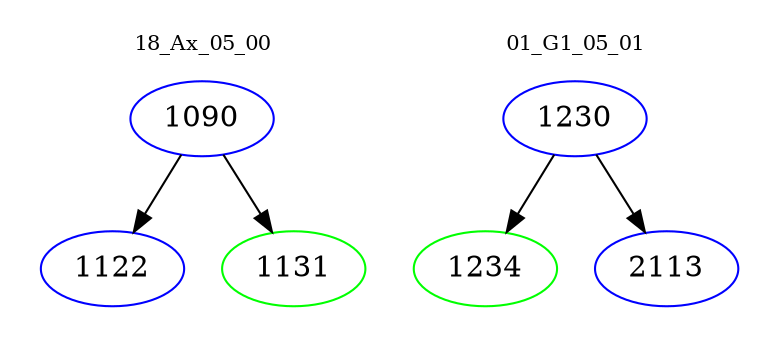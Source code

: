 digraph{
subgraph cluster_0 {
color = white
label = "18_Ax_05_00";
fontsize=10;
T0_1090 [label="1090", color="blue"]
T0_1090 -> T0_1122 [color="black"]
T0_1122 [label="1122", color="blue"]
T0_1090 -> T0_1131 [color="black"]
T0_1131 [label="1131", color="green"]
}
subgraph cluster_1 {
color = white
label = "01_G1_05_01";
fontsize=10;
T1_1230 [label="1230", color="blue"]
T1_1230 -> T1_1234 [color="black"]
T1_1234 [label="1234", color="green"]
T1_1230 -> T1_2113 [color="black"]
T1_2113 [label="2113", color="blue"]
}
}
